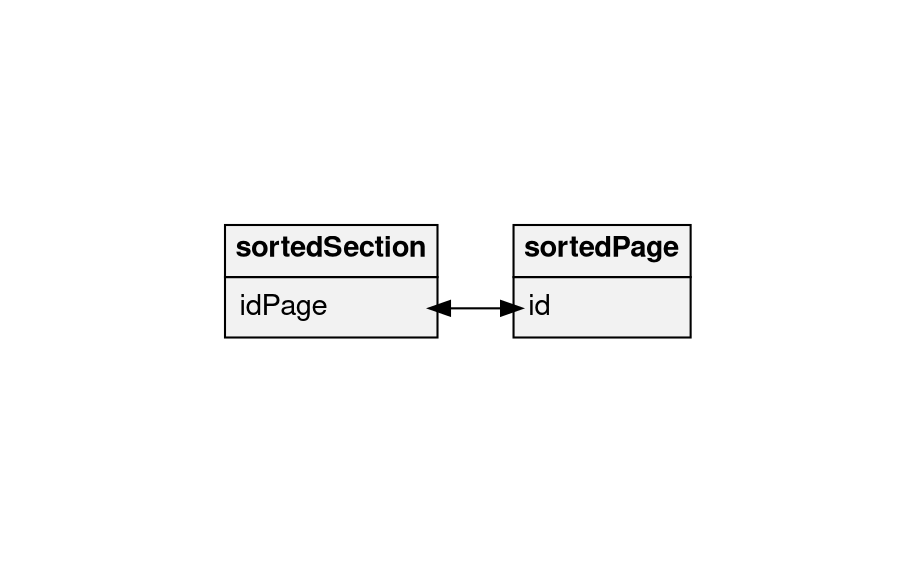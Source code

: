digraph Database_Diagram {

	graph [
        pad="1.5"
        ranksep="0.5";
        nodesep="0.5";
        overlap=true;
        splines=false;
        rankdir="LR";
	]

	node [
		fontname="Helvetica,Arial,sans-serif";
		shape=record;
		style=filled;
		fillcolor=gray95;
	]

    edge [
        dir=both;
    ]

    sortedSection [
		shape=plain
		label=<<table border="0" cellborder="1" cellspacing="0" cellpadding="4">
			<tr>
                <td><b>sortedSection</b></td>
			</tr>
			<tr>
				<td>
					<table border="0" cellborder="0" cellspacing="0" >
							<tr>
                            <td port="idPage" align="left">idPage</td>
						</tr>
						</table>
				</td>
			</tr>
		</table>>
	]
    sortedPage [
		shape=plain
		label=<<table border="0" cellborder="1" cellspacing="0" cellpadding="4">
			<tr>
                <td><b>sortedPage</b></td>
			</tr>
			<tr>
				<td>
					<table border="0" cellborder="0" cellspacing="0" >
							<tr>
                            <td port="id" align="left">id</td>
						</tr>
						</table>
				</td>
			</tr>
		</table>>
	]


    sortedSection:idPage -> sortedPage:id;

}
